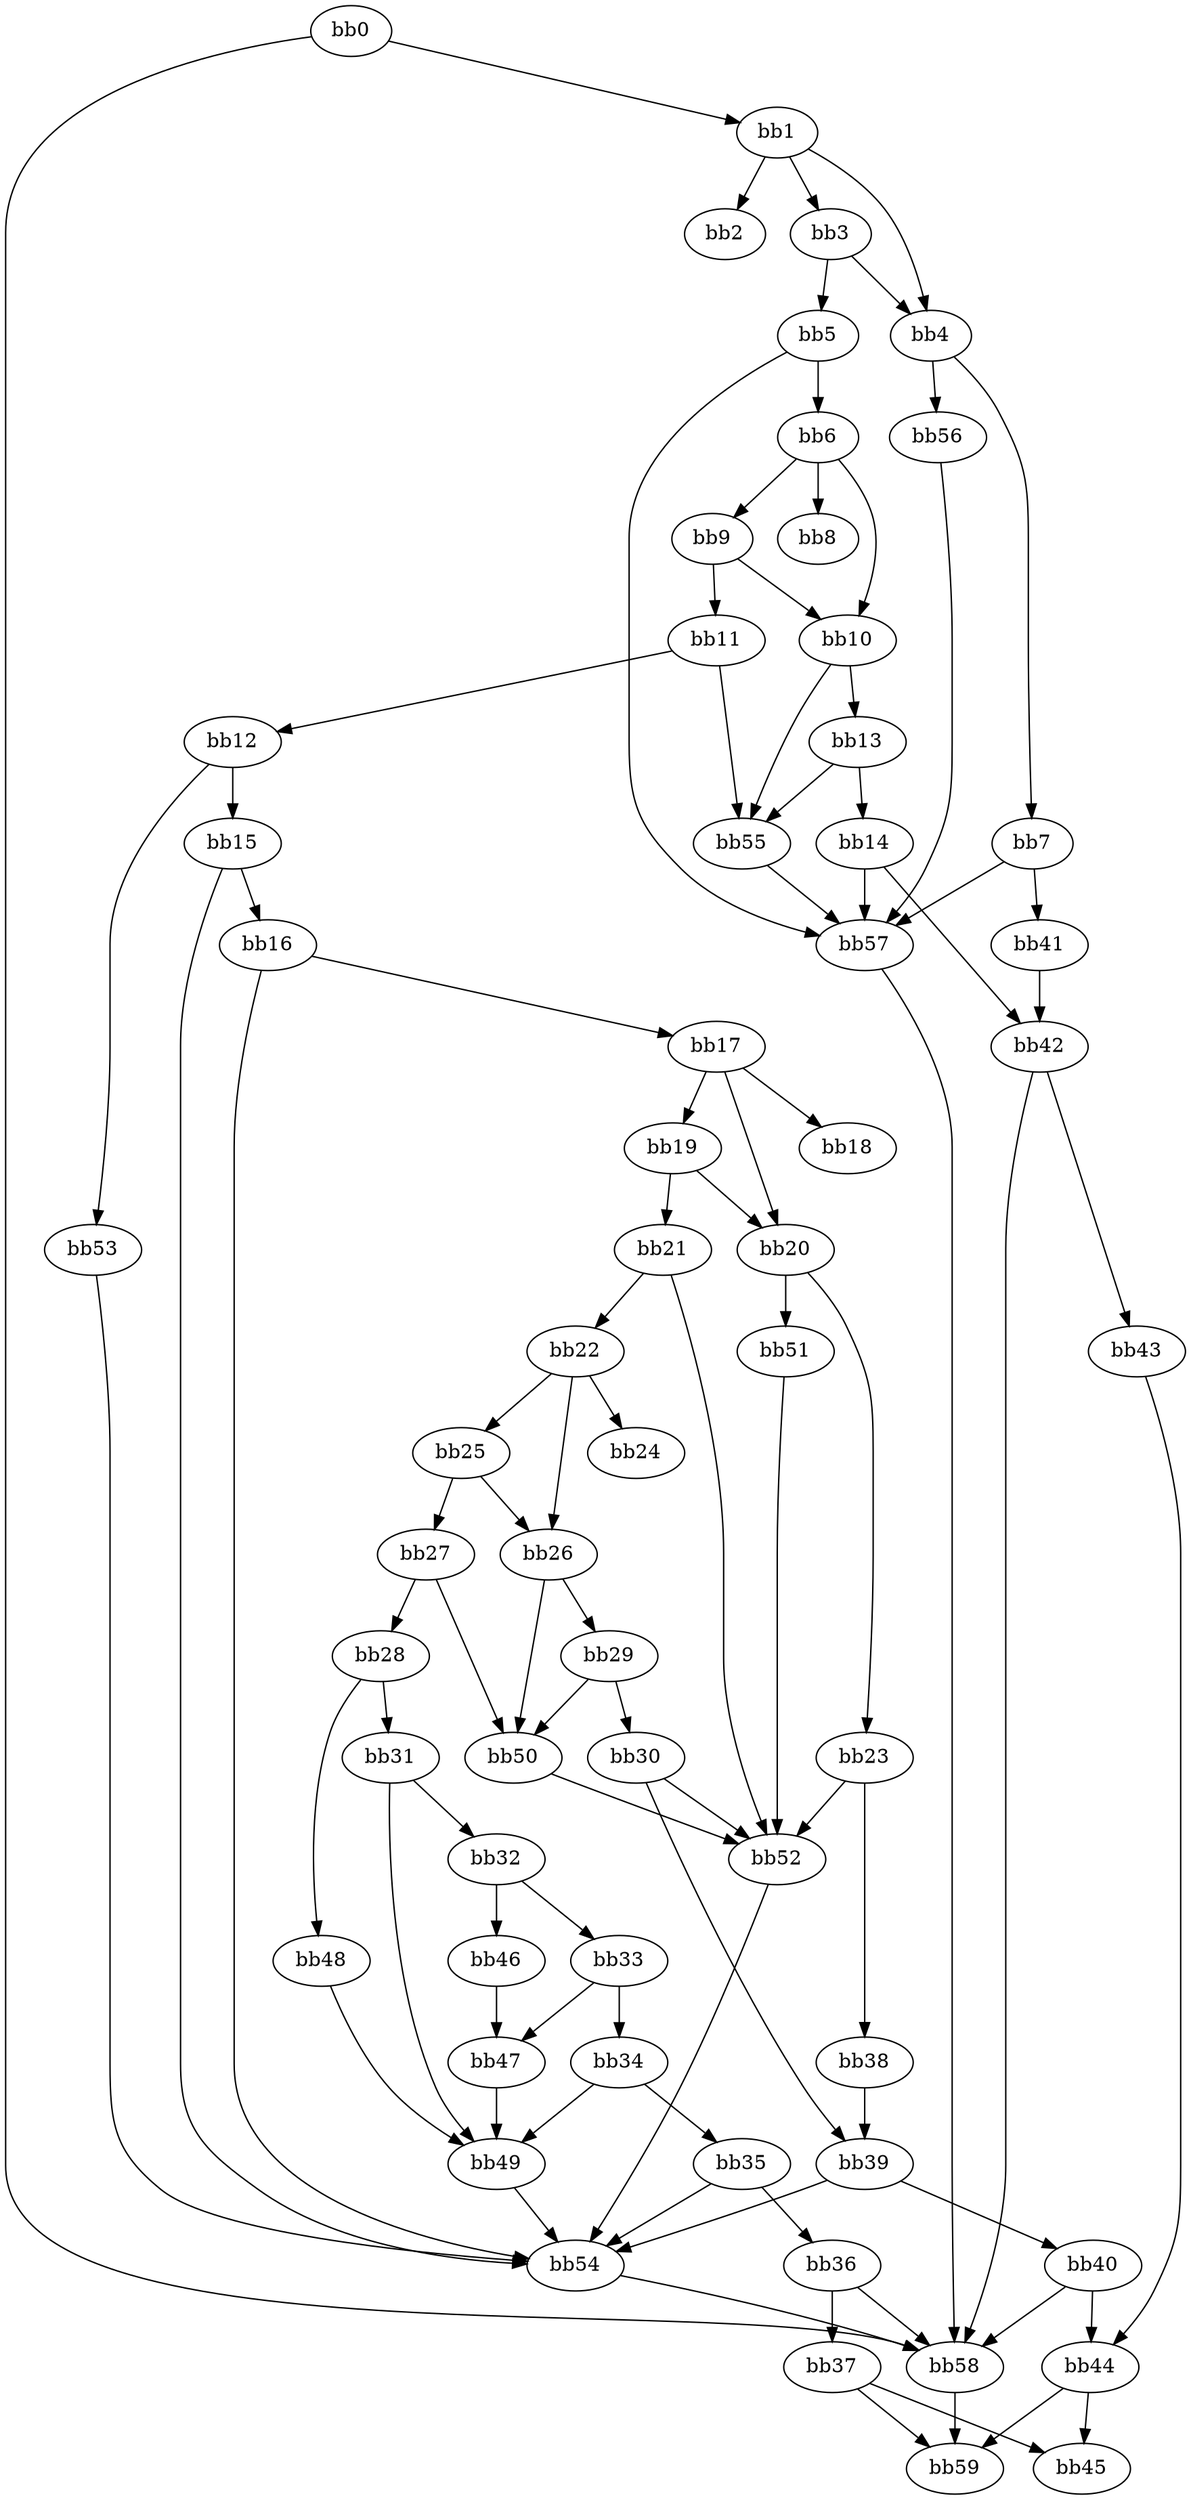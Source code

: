 digraph {
    0 [ label = "bb0\l" ]
    1 [ label = "bb1\l" ]
    2 [ label = "bb2\l" ]
    3 [ label = "bb3\l" ]
    4 [ label = "bb4\l" ]
    5 [ label = "bb5\l" ]
    6 [ label = "bb6\l" ]
    7 [ label = "bb7\l" ]
    8 [ label = "bb8\l" ]
    9 [ label = "bb9\l" ]
    10 [ label = "bb10\l" ]
    11 [ label = "bb11\l" ]
    12 [ label = "bb12\l" ]
    13 [ label = "bb13\l" ]
    14 [ label = "bb14\l" ]
    15 [ label = "bb15\l" ]
    16 [ label = "bb16\l" ]
    17 [ label = "bb17\l" ]
    18 [ label = "bb18\l" ]
    19 [ label = "bb19\l" ]
    20 [ label = "bb20\l" ]
    21 [ label = "bb21\l" ]
    22 [ label = "bb22\l" ]
    23 [ label = "bb23\l" ]
    24 [ label = "bb24\l" ]
    25 [ label = "bb25\l" ]
    26 [ label = "bb26\l" ]
    27 [ label = "bb27\l" ]
    28 [ label = "bb28\l" ]
    29 [ label = "bb29\l" ]
    30 [ label = "bb30\l" ]
    31 [ label = "bb31\l" ]
    32 [ label = "bb32\l" ]
    33 [ label = "bb33\l" ]
    34 [ label = "bb34\l" ]
    35 [ label = "bb35\l" ]
    36 [ label = "bb36\l" ]
    37 [ label = "bb37\l" ]
    38 [ label = "bb38\l" ]
    39 [ label = "bb39\l" ]
    40 [ label = "bb40\l" ]
    41 [ label = "bb41\l" ]
    42 [ label = "bb42\l" ]
    43 [ label = "bb43\l" ]
    44 [ label = "bb44\l" ]
    45 [ label = "bb45\l" ]
    46 [ label = "bb46\l" ]
    47 [ label = "bb47\l" ]
    48 [ label = "bb48\l" ]
    49 [ label = "bb49\l" ]
    50 [ label = "bb50\l" ]
    51 [ label = "bb51\l" ]
    52 [ label = "bb52\l" ]
    53 [ label = "bb53\l" ]
    54 [ label = "bb54\l" ]
    55 [ label = "bb55\l" ]
    56 [ label = "bb56\l" ]
    57 [ label = "bb57\l" ]
    58 [ label = "bb58\l" ]
    59 [ label = "bb59\l" ]
    0 -> 1 [ ]
    0 -> 58 [ ]
    1 -> 2 [ ]
    1 -> 3 [ ]
    1 -> 4 [ ]
    3 -> 4 [ ]
    3 -> 5 [ ]
    4 -> 7 [ ]
    4 -> 56 [ ]
    5 -> 6 [ ]
    5 -> 57 [ ]
    6 -> 8 [ ]
    6 -> 9 [ ]
    6 -> 10 [ ]
    7 -> 41 [ ]
    7 -> 57 [ ]
    9 -> 10 [ ]
    9 -> 11 [ ]
    10 -> 13 [ ]
    10 -> 55 [ ]
    11 -> 12 [ ]
    11 -> 55 [ ]
    12 -> 15 [ ]
    12 -> 53 [ ]
    13 -> 14 [ ]
    13 -> 55 [ ]
    14 -> 42 [ ]
    14 -> 57 [ ]
    15 -> 16 [ ]
    15 -> 54 [ ]
    16 -> 17 [ ]
    16 -> 54 [ ]
    17 -> 18 [ ]
    17 -> 19 [ ]
    17 -> 20 [ ]
    19 -> 20 [ ]
    19 -> 21 [ ]
    20 -> 23 [ ]
    20 -> 51 [ ]
    21 -> 22 [ ]
    21 -> 52 [ ]
    22 -> 24 [ ]
    22 -> 25 [ ]
    22 -> 26 [ ]
    23 -> 38 [ ]
    23 -> 52 [ ]
    25 -> 26 [ ]
    25 -> 27 [ ]
    26 -> 29 [ ]
    26 -> 50 [ ]
    27 -> 28 [ ]
    27 -> 50 [ ]
    28 -> 31 [ ]
    28 -> 48 [ ]
    29 -> 30 [ ]
    29 -> 50 [ ]
    30 -> 39 [ ]
    30 -> 52 [ ]
    31 -> 32 [ ]
    31 -> 49 [ ]
    32 -> 33 [ ]
    32 -> 46 [ ]
    33 -> 34 [ ]
    33 -> 47 [ ]
    34 -> 35 [ ]
    34 -> 49 [ ]
    35 -> 36 [ ]
    35 -> 54 [ ]
    36 -> 37 [ ]
    36 -> 58 [ ]
    37 -> 45 [ ]
    37 -> 59 [ ]
    38 -> 39 [ ]
    39 -> 40 [ ]
    39 -> 54 [ ]
    40 -> 44 [ ]
    40 -> 58 [ ]
    41 -> 42 [ ]
    42 -> 43 [ ]
    42 -> 58 [ ]
    43 -> 44 [ ]
    44 -> 45 [ ]
    44 -> 59 [ ]
    46 -> 47 [ ]
    47 -> 49 [ ]
    48 -> 49 [ ]
    49 -> 54 [ ]
    50 -> 52 [ ]
    51 -> 52 [ ]
    52 -> 54 [ ]
    53 -> 54 [ ]
    54 -> 58 [ ]
    55 -> 57 [ ]
    56 -> 57 [ ]
    57 -> 58 [ ]
    58 -> 59 [ ]
}

